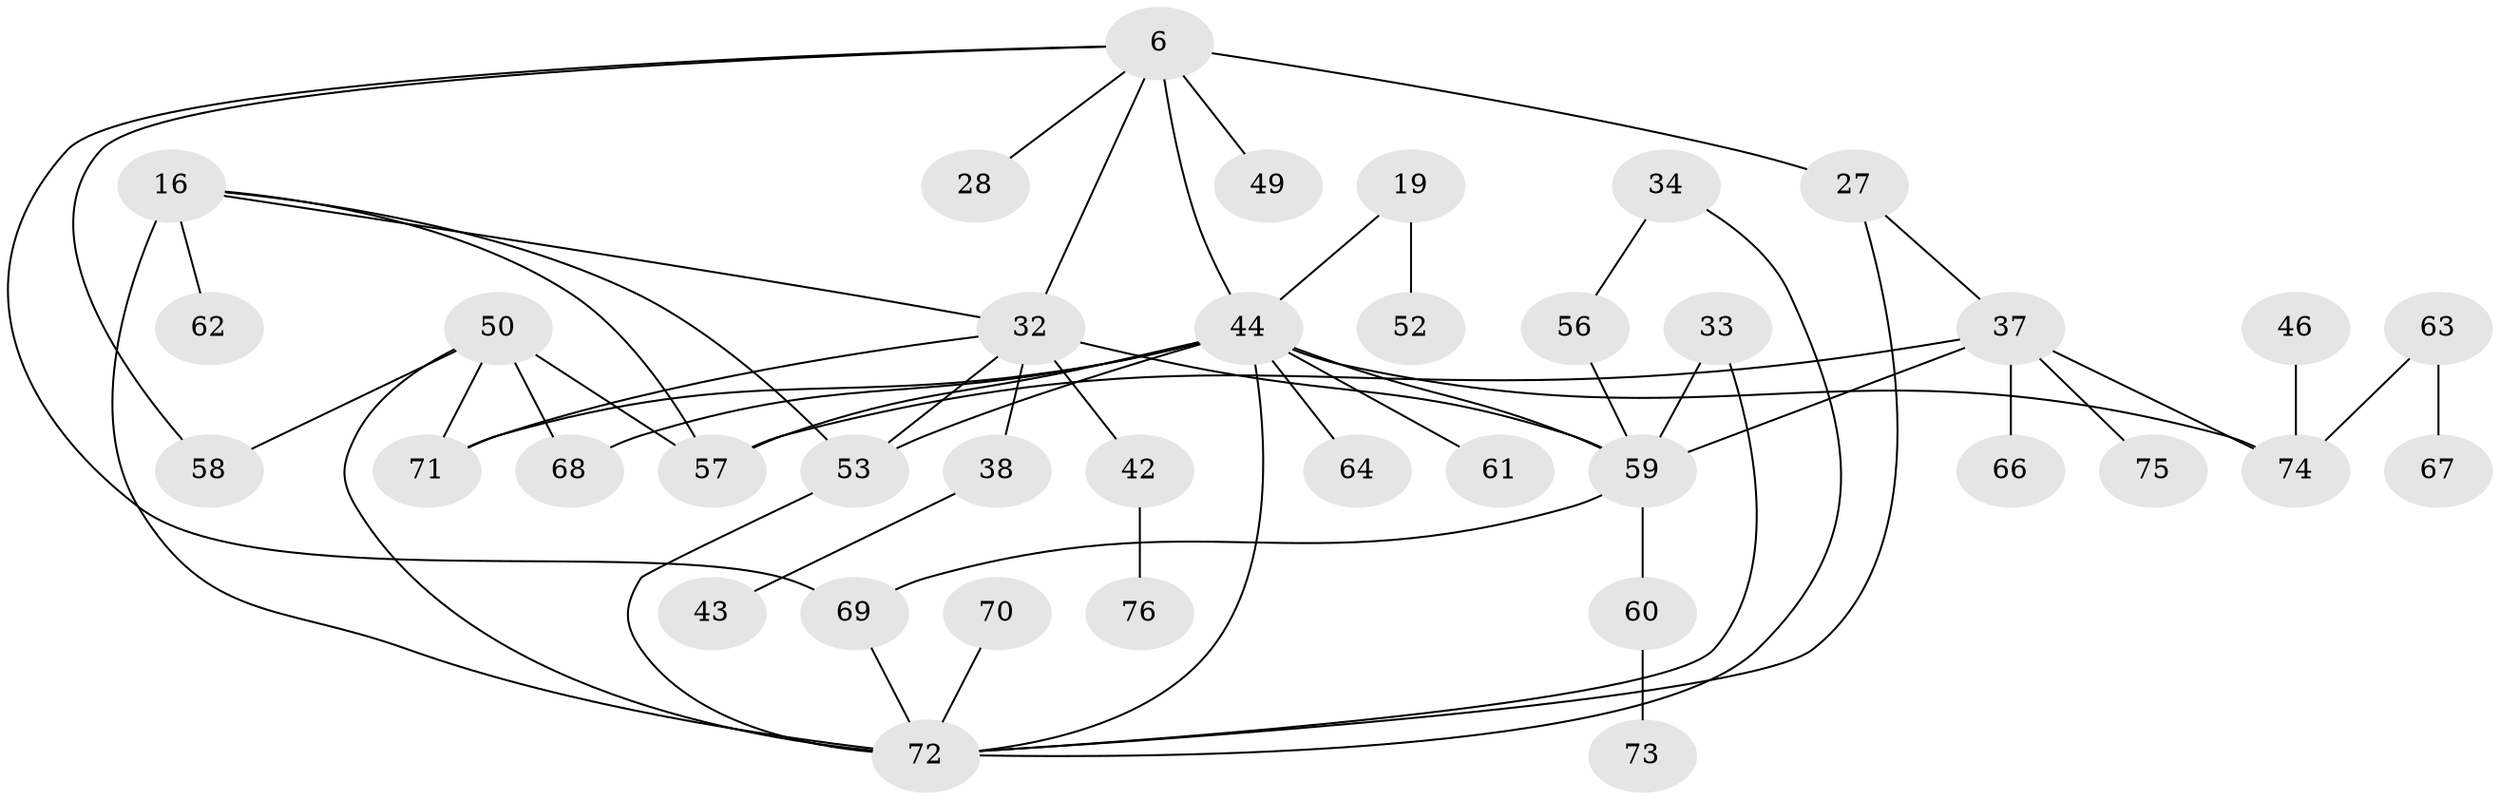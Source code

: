 // original degree distribution, {3: 0.25, 6: 0.02631578947368421, 7: 0.02631578947368421, 5: 0.10526315789473684, 2: 0.27631578947368424, 4: 0.09210526315789473, 1: 0.2236842105263158}
// Generated by graph-tools (version 1.1) at 2025/42/03/09/25 04:42:08]
// undirected, 38 vertices, 56 edges
graph export_dot {
graph [start="1"]
  node [color=gray90,style=filled];
  6 [super="+3+2"];
  16 [super="+7"];
  19;
  27 [super="+22"];
  28;
  32 [super="+9+23"];
  33 [super="+14"];
  34;
  37 [super="+29"];
  38;
  42;
  43;
  44 [super="+13+24"];
  46;
  49;
  50 [super="+30"];
  52;
  53 [super="+51"];
  56;
  57 [super="+21"];
  58 [super="+48"];
  59 [super="+55"];
  60;
  61;
  62;
  63;
  64;
  66;
  67;
  68;
  69 [super="+41"];
  70;
  71 [super="+54"];
  72 [super="+65+39+47+11"];
  73;
  74 [super="+45"];
  75;
  76;
  6 -- 69;
  6 -- 27 [weight=3];
  6 -- 28;
  6 -- 49;
  6 -- 44 [weight=2];
  6 -- 32 [weight=2];
  6 -- 58;
  16 -- 57;
  16 -- 72 [weight=4];
  16 -- 62;
  16 -- 32;
  16 -- 53;
  19 -- 52;
  19 -- 44;
  27 -- 37;
  27 -- 72 [weight=2];
  32 -- 53;
  32 -- 42;
  32 -- 59;
  32 -- 38;
  32 -- 71;
  33 -- 59;
  33 -- 72;
  34 -- 56;
  34 -- 72;
  37 -- 66;
  37 -- 57;
  37 -- 75;
  37 -- 59 [weight=2];
  37 -- 74;
  38 -- 43;
  42 -- 76;
  44 -- 68;
  44 -- 61;
  44 -- 57;
  44 -- 72 [weight=2];
  44 -- 64;
  44 -- 71;
  44 -- 59;
  44 -- 74;
  44 -- 53;
  46 -- 74;
  50 -- 68;
  50 -- 71;
  50 -- 57 [weight=2];
  50 -- 58;
  50 -- 72;
  53 -- 72;
  56 -- 59;
  59 -- 69;
  59 -- 60;
  60 -- 73;
  63 -- 67;
  63 -- 74;
  69 -- 72;
  70 -- 72;
}
